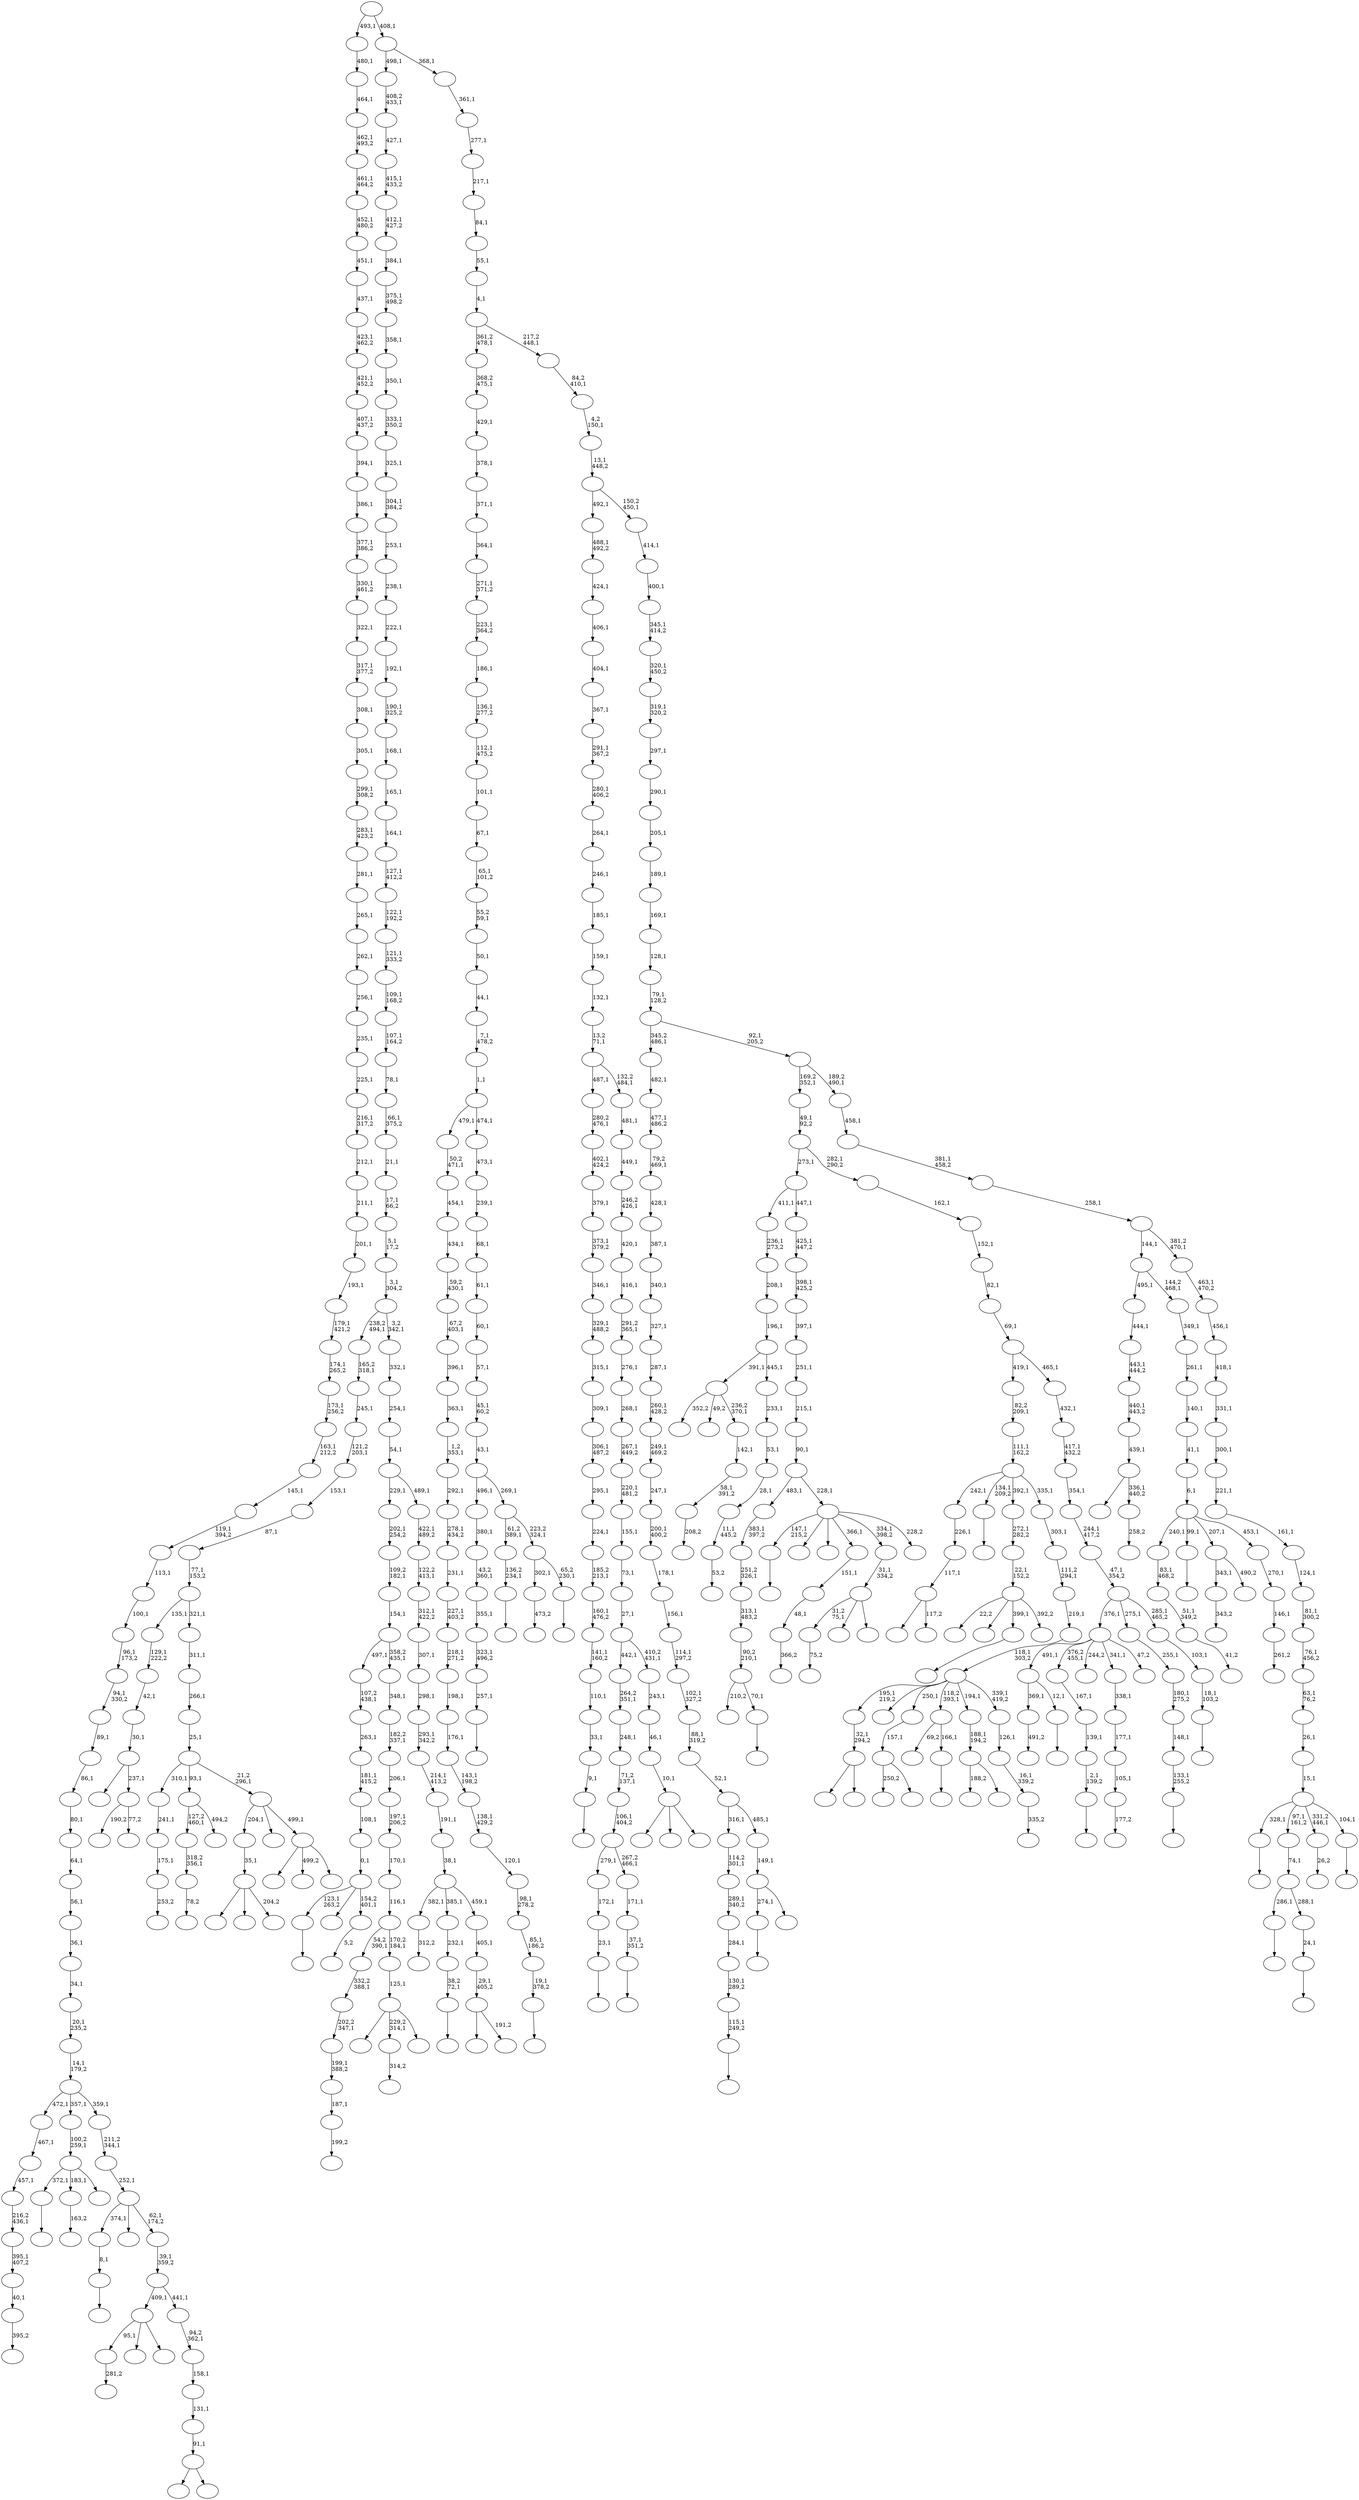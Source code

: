 digraph T {
	600 [label=""]
	599 [label=""]
	598 [label=""]
	597 [label=""]
	596 [label=""]
	595 [label=""]
	594 [label=""]
	593 [label=""]
	592 [label=""]
	591 [label=""]
	590 [label=""]
	589 [label=""]
	588 [label=""]
	587 [label=""]
	586 [label=""]
	585 [label=""]
	584 [label=""]
	583 [label=""]
	582 [label=""]
	581 [label=""]
	580 [label=""]
	579 [label=""]
	578 [label=""]
	577 [label=""]
	576 [label=""]
	575 [label=""]
	574 [label=""]
	573 [label=""]
	572 [label=""]
	571 [label=""]
	570 [label=""]
	569 [label=""]
	568 [label=""]
	567 [label=""]
	566 [label=""]
	565 [label=""]
	564 [label=""]
	563 [label=""]
	562 [label=""]
	561 [label=""]
	560 [label=""]
	559 [label=""]
	558 [label=""]
	557 [label=""]
	556 [label=""]
	555 [label=""]
	554 [label=""]
	553 [label=""]
	552 [label=""]
	551 [label=""]
	550 [label=""]
	549 [label=""]
	548 [label=""]
	547 [label=""]
	546 [label=""]
	545 [label=""]
	544 [label=""]
	543 [label=""]
	542 [label=""]
	541 [label=""]
	540 [label=""]
	539 [label=""]
	538 [label=""]
	537 [label=""]
	536 [label=""]
	535 [label=""]
	534 [label=""]
	533 [label=""]
	532 [label=""]
	531 [label=""]
	530 [label=""]
	529 [label=""]
	528 [label=""]
	527 [label=""]
	526 [label=""]
	525 [label=""]
	524 [label=""]
	523 [label=""]
	522 [label=""]
	521 [label=""]
	520 [label=""]
	519 [label=""]
	518 [label=""]
	517 [label=""]
	516 [label=""]
	515 [label=""]
	514 [label=""]
	513 [label=""]
	512 [label=""]
	511 [label=""]
	510 [label=""]
	509 [label=""]
	508 [label=""]
	507 [label=""]
	506 [label=""]
	505 [label=""]
	504 [label=""]
	503 [label=""]
	502 [label=""]
	501 [label=""]
	500 [label=""]
	499 [label=""]
	498 [label=""]
	497 [label=""]
	496 [label=""]
	495 [label=""]
	494 [label=""]
	493 [label=""]
	492 [label=""]
	491 [label=""]
	490 [label=""]
	489 [label=""]
	488 [label=""]
	487 [label=""]
	486 [label=""]
	485 [label=""]
	484 [label=""]
	483 [label=""]
	482 [label=""]
	481 [label=""]
	480 [label=""]
	479 [label=""]
	478 [label=""]
	477 [label=""]
	476 [label=""]
	475 [label=""]
	474 [label=""]
	473 [label=""]
	472 [label=""]
	471 [label=""]
	470 [label=""]
	469 [label=""]
	468 [label=""]
	467 [label=""]
	466 [label=""]
	465 [label=""]
	464 [label=""]
	463 [label=""]
	462 [label=""]
	461 [label=""]
	460 [label=""]
	459 [label=""]
	458 [label=""]
	457 [label=""]
	456 [label=""]
	455 [label=""]
	454 [label=""]
	453 [label=""]
	452 [label=""]
	451 [label=""]
	450 [label=""]
	449 [label=""]
	448 [label=""]
	447 [label=""]
	446 [label=""]
	445 [label=""]
	444 [label=""]
	443 [label=""]
	442 [label=""]
	441 [label=""]
	440 [label=""]
	439 [label=""]
	438 [label=""]
	437 [label=""]
	436 [label=""]
	435 [label=""]
	434 [label=""]
	433 [label=""]
	432 [label=""]
	431 [label=""]
	430 [label=""]
	429 [label=""]
	428 [label=""]
	427 [label=""]
	426 [label=""]
	425 [label=""]
	424 [label=""]
	423 [label=""]
	422 [label=""]
	421 [label=""]
	420 [label=""]
	419 [label=""]
	418 [label=""]
	417 [label=""]
	416 [label=""]
	415 [label=""]
	414 [label=""]
	413 [label=""]
	412 [label=""]
	411 [label=""]
	410 [label=""]
	409 [label=""]
	408 [label=""]
	407 [label=""]
	406 [label=""]
	405 [label=""]
	404 [label=""]
	403 [label=""]
	402 [label=""]
	401 [label=""]
	400 [label=""]
	399 [label=""]
	398 [label=""]
	397 [label=""]
	396 [label=""]
	395 [label=""]
	394 [label=""]
	393 [label=""]
	392 [label=""]
	391 [label=""]
	390 [label=""]
	389 [label=""]
	388 [label=""]
	387 [label=""]
	386 [label=""]
	385 [label=""]
	384 [label=""]
	383 [label=""]
	382 [label=""]
	381 [label=""]
	380 [label=""]
	379 [label=""]
	378 [label=""]
	377 [label=""]
	376 [label=""]
	375 [label=""]
	374 [label=""]
	373 [label=""]
	372 [label=""]
	371 [label=""]
	370 [label=""]
	369 [label=""]
	368 [label=""]
	367 [label=""]
	366 [label=""]
	365 [label=""]
	364 [label=""]
	363 [label=""]
	362 [label=""]
	361 [label=""]
	360 [label=""]
	359 [label=""]
	358 [label=""]
	357 [label=""]
	356 [label=""]
	355 [label=""]
	354 [label=""]
	353 [label=""]
	352 [label=""]
	351 [label=""]
	350 [label=""]
	349 [label=""]
	348 [label=""]
	347 [label=""]
	346 [label=""]
	345 [label=""]
	344 [label=""]
	343 [label=""]
	342 [label=""]
	341 [label=""]
	340 [label=""]
	339 [label=""]
	338 [label=""]
	337 [label=""]
	336 [label=""]
	335 [label=""]
	334 [label=""]
	333 [label=""]
	332 [label=""]
	331 [label=""]
	330 [label=""]
	329 [label=""]
	328 [label=""]
	327 [label=""]
	326 [label=""]
	325 [label=""]
	324 [label=""]
	323 [label=""]
	322 [label=""]
	321 [label=""]
	320 [label=""]
	319 [label=""]
	318 [label=""]
	317 [label=""]
	316 [label=""]
	315 [label=""]
	314 [label=""]
	313 [label=""]
	312 [label=""]
	311 [label=""]
	310 [label=""]
	309 [label=""]
	308 [label=""]
	307 [label=""]
	306 [label=""]
	305 [label=""]
	304 [label=""]
	303 [label=""]
	302 [label=""]
	301 [label=""]
	300 [label=""]
	299 [label=""]
	298 [label=""]
	297 [label=""]
	296 [label=""]
	295 [label=""]
	294 [label=""]
	293 [label=""]
	292 [label=""]
	291 [label=""]
	290 [label=""]
	289 [label=""]
	288 [label=""]
	287 [label=""]
	286 [label=""]
	285 [label=""]
	284 [label=""]
	283 [label=""]
	282 [label=""]
	281 [label=""]
	280 [label=""]
	279 [label=""]
	278 [label=""]
	277 [label=""]
	276 [label=""]
	275 [label=""]
	274 [label=""]
	273 [label=""]
	272 [label=""]
	271 [label=""]
	270 [label=""]
	269 [label=""]
	268 [label=""]
	267 [label=""]
	266 [label=""]
	265 [label=""]
	264 [label=""]
	263 [label=""]
	262 [label=""]
	261 [label=""]
	260 [label=""]
	259 [label=""]
	258 [label=""]
	257 [label=""]
	256 [label=""]
	255 [label=""]
	254 [label=""]
	253 [label=""]
	252 [label=""]
	251 [label=""]
	250 [label=""]
	249 [label=""]
	248 [label=""]
	247 [label=""]
	246 [label=""]
	245 [label=""]
	244 [label=""]
	243 [label=""]
	242 [label=""]
	241 [label=""]
	240 [label=""]
	239 [label=""]
	238 [label=""]
	237 [label=""]
	236 [label=""]
	235 [label=""]
	234 [label=""]
	233 [label=""]
	232 [label=""]
	231 [label=""]
	230 [label=""]
	229 [label=""]
	228 [label=""]
	227 [label=""]
	226 [label=""]
	225 [label=""]
	224 [label=""]
	223 [label=""]
	222 [label=""]
	221 [label=""]
	220 [label=""]
	219 [label=""]
	218 [label=""]
	217 [label=""]
	216 [label=""]
	215 [label=""]
	214 [label=""]
	213 [label=""]
	212 [label=""]
	211 [label=""]
	210 [label=""]
	209 [label=""]
	208 [label=""]
	207 [label=""]
	206 [label=""]
	205 [label=""]
	204 [label=""]
	203 [label=""]
	202 [label=""]
	201 [label=""]
	200 [label=""]
	199 [label=""]
	198 [label=""]
	197 [label=""]
	196 [label=""]
	195 [label=""]
	194 [label=""]
	193 [label=""]
	192 [label=""]
	191 [label=""]
	190 [label=""]
	189 [label=""]
	188 [label=""]
	187 [label=""]
	186 [label=""]
	185 [label=""]
	184 [label=""]
	183 [label=""]
	182 [label=""]
	181 [label=""]
	180 [label=""]
	179 [label=""]
	178 [label=""]
	177 [label=""]
	176 [label=""]
	175 [label=""]
	174 [label=""]
	173 [label=""]
	172 [label=""]
	171 [label=""]
	170 [label=""]
	169 [label=""]
	168 [label=""]
	167 [label=""]
	166 [label=""]
	165 [label=""]
	164 [label=""]
	163 [label=""]
	162 [label=""]
	161 [label=""]
	160 [label=""]
	159 [label=""]
	158 [label=""]
	157 [label=""]
	156 [label=""]
	155 [label=""]
	154 [label=""]
	153 [label=""]
	152 [label=""]
	151 [label=""]
	150 [label=""]
	149 [label=""]
	148 [label=""]
	147 [label=""]
	146 [label=""]
	145 [label=""]
	144 [label=""]
	143 [label=""]
	142 [label=""]
	141 [label=""]
	140 [label=""]
	139 [label=""]
	138 [label=""]
	137 [label=""]
	136 [label=""]
	135 [label=""]
	134 [label=""]
	133 [label=""]
	132 [label=""]
	131 [label=""]
	130 [label=""]
	129 [label=""]
	128 [label=""]
	127 [label=""]
	126 [label=""]
	125 [label=""]
	124 [label=""]
	123 [label=""]
	122 [label=""]
	121 [label=""]
	120 [label=""]
	119 [label=""]
	118 [label=""]
	117 [label=""]
	116 [label=""]
	115 [label=""]
	114 [label=""]
	113 [label=""]
	112 [label=""]
	111 [label=""]
	110 [label=""]
	109 [label=""]
	108 [label=""]
	107 [label=""]
	106 [label=""]
	105 [label=""]
	104 [label=""]
	103 [label=""]
	102 [label=""]
	101 [label=""]
	100 [label=""]
	99 [label=""]
	98 [label=""]
	97 [label=""]
	96 [label=""]
	95 [label=""]
	94 [label=""]
	93 [label=""]
	92 [label=""]
	91 [label=""]
	90 [label=""]
	89 [label=""]
	88 [label=""]
	87 [label=""]
	86 [label=""]
	85 [label=""]
	84 [label=""]
	83 [label=""]
	82 [label=""]
	81 [label=""]
	80 [label=""]
	79 [label=""]
	78 [label=""]
	77 [label=""]
	76 [label=""]
	75 [label=""]
	74 [label=""]
	73 [label=""]
	72 [label=""]
	71 [label=""]
	70 [label=""]
	69 [label=""]
	68 [label=""]
	67 [label=""]
	66 [label=""]
	65 [label=""]
	64 [label=""]
	63 [label=""]
	62 [label=""]
	61 [label=""]
	60 [label=""]
	59 [label=""]
	58 [label=""]
	57 [label=""]
	56 [label=""]
	55 [label=""]
	54 [label=""]
	53 [label=""]
	52 [label=""]
	51 [label=""]
	50 [label=""]
	49 [label=""]
	48 [label=""]
	47 [label=""]
	46 [label=""]
	45 [label=""]
	44 [label=""]
	43 [label=""]
	42 [label=""]
	41 [label=""]
	40 [label=""]
	39 [label=""]
	38 [label=""]
	37 [label=""]
	36 [label=""]
	35 [label=""]
	34 [label=""]
	33 [label=""]
	32 [label=""]
	31 [label=""]
	30 [label=""]
	29 [label=""]
	28 [label=""]
	27 [label=""]
	26 [label=""]
	25 [label=""]
	24 [label=""]
	23 [label=""]
	22 [label=""]
	21 [label=""]
	20 [label=""]
	19 [label=""]
	18 [label=""]
	17 [label=""]
	16 [label=""]
	15 [label=""]
	14 [label=""]
	13 [label=""]
	12 [label=""]
	11 [label=""]
	10 [label=""]
	9 [label=""]
	8 [label=""]
	7 [label=""]
	6 [label=""]
	5 [label=""]
	4 [label=""]
	3 [label=""]
	2 [label=""]
	1 [label=""]
	0 [label=""]
	599 -> 600 [label=""]
	597 -> 598 [label=""]
	595 -> 596 [label="281,2"]
	591 -> 592 [label="75,2"]
	588 -> 589 [label=""]
	584 -> 585 [label="312,2"]
	579 -> 580 [label=""]
	577 -> 578 [label="208,2"]
	576 -> 577 [label="58,1\n391,2"]
	575 -> 576 [label="142,1"]
	574 -> 593 [label="352,2"]
	574 -> 581 [label="49,2"]
	574 -> 575 [label="236,2\n370,1"]
	572 -> 573 [label=""]
	571 -> 572 [label="8,1"]
	568 -> 569 [label="253,2"]
	567 -> 568 [label="175,1"]
	566 -> 567 [label="241,1"]
	563 -> 564 [label=""]
	560 -> 561 [label=""]
	559 -> 560 [label="9,1"]
	558 -> 559 [label="33,1"]
	557 -> 558 [label="110,1"]
	556 -> 557 [label="141,1\n160,2"]
	555 -> 556 [label="160,1\n476,2"]
	554 -> 555 [label="185,2\n213,1"]
	553 -> 554 [label="224,1"]
	552 -> 553 [label="295,1"]
	551 -> 552 [label="306,1\n487,2"]
	550 -> 551 [label="309,1"]
	549 -> 550 [label="315,1"]
	548 -> 549 [label="329,1\n488,2"]
	547 -> 548 [label="346,1"]
	546 -> 547 [label="373,1\n379,2"]
	545 -> 546 [label="379,1"]
	544 -> 545 [label="402,1\n424,2"]
	543 -> 544 [label="280,2\n476,1"]
	541 -> 542 [label=""]
	540 -> 541 [label="257,1"]
	539 -> 540 [label="323,1\n496,2"]
	538 -> 539 [label="355,1"]
	537 -> 538 [label="43,2\n360,1"]
	536 -> 537 [label="380,1"]
	533 -> 534 [label=""]
	532 -> 533 [label="136,2\n234,1"]
	530 -> 531 [label=""]
	528 -> 586 [label=""]
	528 -> 529 [label="117,2"]
	527 -> 528 [label="117,1"]
	526 -> 527 [label="226,1"]
	524 -> 525 [label="491,2"]
	522 -> 523 [label=""]
	521 -> 524 [label="369,1"]
	521 -> 522 [label="12,1"]
	517 -> 518 [label=""]
	516 -> 517 [label="24,1"]
	515 -> 588 [label="286,1"]
	515 -> 516 [label="288,1"]
	514 -> 515 [label="74,1"]
	511 -> 570 [label=""]
	511 -> 512 [label=""]
	510 -> 511 [label="32,1\n294,2"]
	507 -> 508 [label="163,2"]
	504 -> 505 [label="78,2"]
	503 -> 504 [label="318,2\n356,1"]
	500 -> 501 [label="41,2"]
	499 -> 500 [label="51,1\n349,2"]
	498 -> 499 [label="83,1\n468,2"]
	495 -> 496 [label="473,2"]
	493 -> 494 [label=""]
	492 -> 493 [label="2,1\n139,2"]
	491 -> 492 [label="139,1"]
	490 -> 491 [label="167,1"]
	487 -> 488 [label=""]
	485 -> 486 [label=""]
	484 -> 485 [label="23,1"]
	483 -> 484 [label="172,1"]
	481 -> 482 [label=""]
	479 -> 520 [label=""]
	479 -> 513 [label=""]
	479 -> 480 [label="204,2"]
	478 -> 479 [label="35,1"]
	476 -> 583 [label="250,2"]
	476 -> 477 [label=""]
	475 -> 476 [label="157,1"]
	473 -> 474 [label=""]
	472 -> 473 [label="38,2\n72,1"]
	471 -> 472 [label="232,1"]
	468 -> 469 [label=""]
	467 -> 468 [label="19,1\n378,2"]
	466 -> 467 [label="85,1\n186,2"]
	465 -> 466 [label="98,1\n278,2"]
	464 -> 465 [label="120,1"]
	463 -> 464 [label="138,1\n429,2"]
	462 -> 463 [label="143,1\n198,2"]
	461 -> 462 [label="176,1"]
	460 -> 461 [label="198,1"]
	459 -> 460 [label="218,1\n271,2"]
	458 -> 459 [label="227,1\n403,2"]
	457 -> 458 [label="231,1"]
	456 -> 457 [label="278,1\n434,2"]
	455 -> 456 [label="292,1"]
	454 -> 455 [label="1,2\n353,1"]
	453 -> 454 [label="363,1"]
	452 -> 453 [label="396,1"]
	451 -> 452 [label="67,2\n403,1"]
	450 -> 451 [label="59,2\n430,1"]
	449 -> 450 [label="434,1"]
	448 -> 449 [label="454,1"]
	447 -> 448 [label="50,2\n471,1"]
	444 -> 445 [label="314,2"]
	441 -> 442 [label="395,2"]
	440 -> 441 [label="40,1"]
	439 -> 440 [label="395,1\n407,2"]
	438 -> 439 [label="216,2\n436,1"]
	437 -> 438 [label="457,1"]
	436 -> 437 [label="467,1"]
	434 -> 590 [label="190,2"]
	434 -> 435 [label="77,2"]
	433 -> 489 [label=""]
	433 -> 434 [label="237,1"]
	432 -> 433 [label="30,1"]
	431 -> 432 [label="42,1"]
	430 -> 431 [label="129,1\n222,2"]
	428 -> 595 [label="95,1"]
	428 -> 562 [label=""]
	428 -> 429 [label=""]
	425 -> 426 [label="343,2"]
	423 -> 424 [label="5,2"]
	422 -> 563 [label="123,1\n263,2"]
	422 -> 519 [label=""]
	422 -> 423 [label="154,2\n401,1"]
	421 -> 422 [label="0,1"]
	420 -> 421 [label="108,1"]
	419 -> 420 [label="181,1\n415,2"]
	418 -> 419 [label="263,1"]
	417 -> 418 [label="107,2\n438,1"]
	414 -> 415 [label="53,2"]
	413 -> 414 [label="11,1\n445,2"]
	412 -> 413 [label="28,1"]
	411 -> 412 [label="53,1"]
	410 -> 411 [label="233,1"]
	409 -> 574 [label="391,1"]
	409 -> 410 [label="445,1"]
	408 -> 409 [label="196,1"]
	407 -> 408 [label="208,1"]
	406 -> 407 [label="236,1\n273,2"]
	404 -> 405 [label=""]
	403 -> 404 [label="37,1\n351,2"]
	402 -> 403 [label="171,1"]
	401 -> 483 [label="279,1"]
	401 -> 402 [label="267,2\n466,1"]
	400 -> 401 [label="106,1\n404,2"]
	399 -> 400 [label="71,2\n137,1"]
	398 -> 399 [label="248,1"]
	397 -> 398 [label="264,2\n351,1"]
	394 -> 395 [label="26,2"]
	390 -> 425 [label="343,1"]
	390 -> 391 [label="490,2"]
	388 -> 389 [label=""]
	387 -> 506 [label="69,2"]
	387 -> 388 [label="166,1"]
	385 -> 386 [label="199,2"]
	384 -> 385 [label="187,1"]
	383 -> 384 [label="199,1\n388,2"]
	382 -> 383 [label="202,2\n347,1"]
	381 -> 382 [label="332,2\n388,1"]
	379 -> 380 [label=""]
	378 -> 470 [label="210,2"]
	378 -> 379 [label="70,1"]
	377 -> 378 [label="90,2\n210,1"]
	376 -> 377 [label="313,1\n483,2"]
	375 -> 376 [label="251,2\n326,1"]
	374 -> 375 [label="383,1\n397,2"]
	372 -> 373 [label=""]
	371 -> 495 [label="302,1"]
	371 -> 372 [label="65,2\n230,1"]
	370 -> 532 [label="61,2\n389,1"]
	370 -> 371 [label="223,2\n324,1"]
	369 -> 536 [label="496,1"]
	369 -> 370 [label="269,1"]
	368 -> 369 [label="43,1"]
	367 -> 368 [label="45,1\n60,2"]
	366 -> 367 [label="57,1"]
	365 -> 366 [label="60,1"]
	364 -> 365 [label="61,1"]
	363 -> 364 [label="68,1"]
	362 -> 363 [label="239,1"]
	361 -> 362 [label="473,1"]
	360 -> 447 [label="479,1"]
	360 -> 361 [label="474,1"]
	359 -> 360 [label="1,1"]
	358 -> 359 [label="7,1\n478,2"]
	357 -> 358 [label="44,1"]
	356 -> 357 [label="50,1"]
	355 -> 356 [label="55,2\n59,1"]
	354 -> 355 [label="65,1\n101,2"]
	353 -> 354 [label="67,1"]
	352 -> 353 [label="101,1"]
	351 -> 352 [label="112,1\n475,2"]
	350 -> 351 [label="136,1\n277,2"]
	349 -> 350 [label="186,1"]
	348 -> 349 [label="223,1\n364,2"]
	347 -> 348 [label="271,1\n371,2"]
	346 -> 347 [label="364,1"]
	345 -> 346 [label="371,1"]
	344 -> 345 [label="378,1"]
	343 -> 344 [label="429,1"]
	342 -> 343 [label="368,2\n475,1"]
	339 -> 340 [label="366,2"]
	338 -> 339 [label="48,1"]
	337 -> 338 [label="151,1"]
	335 -> 336 [label=""]
	334 -> 335 [label="115,1\n249,2"]
	333 -> 334 [label="130,1\n289,2"]
	332 -> 333 [label="284,1"]
	331 -> 332 [label="289,1\n340,2"]
	330 -> 331 [label="114,2\n301,1"]
	328 -> 579 [label="372,1"]
	328 -> 507 [label="183,1"]
	328 -> 329 [label=""]
	327 -> 328 [label="100,2\n259,1"]
	325 -> 446 [label=""]
	325 -> 444 [label="229,2\n314,1"]
	325 -> 326 [label=""]
	324 -> 325 [label="125,1"]
	323 -> 381 [label="54,2\n390,1"]
	323 -> 324 [label="170,2\n184,1"]
	322 -> 323 [label="116,1"]
	321 -> 322 [label="170,1"]
	320 -> 321 [label="197,1\n206,2"]
	319 -> 320 [label="206,1"]
	318 -> 319 [label="182,2\n337,1"]
	317 -> 318 [label="348,1"]
	316 -> 417 [label="497,1"]
	316 -> 317 [label="358,2\n435,1"]
	315 -> 316 [label="154,1"]
	314 -> 315 [label="109,2\n182,1"]
	313 -> 314 [label="202,1\n254,2"]
	311 -> 312 [label="177,2"]
	310 -> 311 [label="105,1"]
	309 -> 310 [label="177,1"]
	308 -> 309 [label="338,1"]
	305 -> 306 [label=""]
	303 -> 304 [label="258,2"]
	302 -> 341 [label=""]
	302 -> 303 [label="336,1\n440,2"]
	301 -> 302 [label="439,1"]
	300 -> 301 [label="440,1\n443,2"]
	299 -> 300 [label="443,1\n444,2"]
	298 -> 299 [label="444,1"]
	296 -> 503 [label="127,2\n460,1"]
	296 -> 297 [label="494,2"]
	294 -> 530 [label="274,1"]
	294 -> 295 [label=""]
	293 -> 294 [label="149,1"]
	292 -> 330 [label="316,1"]
	292 -> 293 [label="485,1"]
	291 -> 292 [label="52,1"]
	290 -> 291 [label="88,1\n319,2"]
	289 -> 290 [label="102,1\n327,2"]
	288 -> 289 [label="114,1\n297,2"]
	287 -> 288 [label="156,1"]
	286 -> 287 [label="178,1"]
	285 -> 286 [label="200,1\n400,2"]
	284 -> 285 [label="247,1"]
	283 -> 284 [label="249,1\n469,2"]
	282 -> 283 [label="260,1\n428,2"]
	281 -> 282 [label="287,1"]
	280 -> 281 [label="327,1"]
	279 -> 280 [label="340,1"]
	278 -> 279 [label="387,1"]
	277 -> 278 [label="428,1"]
	276 -> 277 [label="79,2\n469,1"]
	275 -> 276 [label="477,1\n486,2"]
	274 -> 275 [label="482,1"]
	272 -> 427 [label=""]
	272 -> 307 [label="499,2"]
	272 -> 273 [label=""]
	271 -> 478 [label="204,1"]
	271 -> 416 [label=""]
	271 -> 272 [label="499,1"]
	270 -> 566 [label="310,1"]
	270 -> 296 [label="93,1"]
	270 -> 271 [label="21,2\n296,1"]
	269 -> 270 [label="25,1"]
	268 -> 269 [label="266,1"]
	267 -> 268 [label="311,1"]
	266 -> 430 [label="135,1"]
	266 -> 267 [label="321,1"]
	265 -> 266 [label="77,1\n153,2"]
	264 -> 265 [label="87,1"]
	263 -> 264 [label="153,1"]
	262 -> 263 [label="121,2\n203,1"]
	261 -> 262 [label="245,1"]
	260 -> 261 [label="165,2\n318,1"]
	258 -> 594 [label="22,2"]
	258 -> 393 [label=""]
	258 -> 305 [label="399,1"]
	258 -> 259 [label="392,2"]
	257 -> 258 [label="22,1\n152,2"]
	256 -> 257 [label="272,1\n282,2"]
	254 -> 591 [label="31,2\n75,1"]
	254 -> 396 [label=""]
	254 -> 255 [label=""]
	253 -> 254 [label="31,1\n334,2"]
	251 -> 252 [label="261,2"]
	250 -> 251 [label="146,1"]
	249 -> 250 [label="270,1"]
	248 -> 498 [label="240,1"]
	248 -> 481 [label="99,1"]
	248 -> 390 [label="207,1"]
	248 -> 249 [label="453,1"]
	247 -> 248 [label="6,1"]
	246 -> 247 [label="41,1"]
	245 -> 246 [label="140,1"]
	244 -> 245 [label="261,1"]
	243 -> 244 [label="349,1"]
	242 -> 298 [label="495,1"]
	242 -> 243 [label="144,2\n468,1"]
	240 -> 599 [label="147,1\n215,2"]
	240 -> 582 [label=""]
	240 -> 565 [label=""]
	240 -> 337 [label="366,1"]
	240 -> 253 [label="334,1\n398,2"]
	240 -> 241 [label="228,2"]
	239 -> 374 [label="483,1"]
	239 -> 240 [label="228,1"]
	238 -> 239 [label="90,1"]
	237 -> 238 [label="215,1"]
	236 -> 237 [label="251,1"]
	235 -> 236 [label="397,1"]
	234 -> 235 [label="398,1\n425,2"]
	233 -> 234 [label="425,1\n447,2"]
	232 -> 406 [label="411,1"]
	232 -> 233 [label="447,1"]
	230 -> 587 [label="188,2"]
	230 -> 231 [label=""]
	229 -> 230 [label="188,1\n194,2"]
	227 -> 228 [label="335,2"]
	226 -> 227 [label="16,1\n339,2"]
	225 -> 226 [label="126,1"]
	224 -> 510 [label="195,1\n219,2"]
	224 -> 497 [label=""]
	224 -> 475 [label="250,1"]
	224 -> 387 [label="118,2\n393,1"]
	224 -> 229 [label="194,1"]
	224 -> 225 [label="339,1\n419,2"]
	223 -> 224 [label="118,1\n303,2"]
	222 -> 223 [label="219,1"]
	221 -> 222 [label="111,2\n294,1"]
	220 -> 221 [label="303,1"]
	219 -> 526 [label="242,1"]
	219 -> 487 [label="134,1\n209,2"]
	219 -> 256 [label="392,1"]
	219 -> 220 [label="335,1"]
	218 -> 219 [label="111,1\n162,2"]
	217 -> 218 [label="82,2\n209,1"]
	215 -> 521 [label="491,1"]
	215 -> 490 [label="376,2\n455,1"]
	215 -> 392 [label="244,2"]
	215 -> 308 [label="341,1"]
	215 -> 216 [label="47,2"]
	212 -> 213 [label=""]
	211 -> 212 [label="133,1\n255,2"]
	210 -> 211 [label="148,1"]
	209 -> 210 [label="180,1\n275,2"]
	208 -> 209 [label="255,1"]
	206 -> 207 [label=""]
	205 -> 206 [label="18,1\n103,2"]
	204 -> 205 [label="103,1"]
	203 -> 215 [label="376,1"]
	203 -> 208 [label="275,1"]
	203 -> 204 [label="285,1\n465,2"]
	202 -> 203 [label="47,1\n354,2"]
	201 -> 202 [label="244,1\n417,2"]
	200 -> 201 [label="354,1"]
	199 -> 200 [label="417,1\n432,2"]
	198 -> 199 [label="432,1"]
	197 -> 217 [label="419,1"]
	197 -> 198 [label="465,1"]
	196 -> 197 [label="69,1"]
	195 -> 196 [label="82,1"]
	194 -> 195 [label="152,1"]
	193 -> 194 [label="162,1"]
	192 -> 232 [label="273,1"]
	192 -> 193 [label="282,1\n290,2"]
	191 -> 192 [label="49,1\n92,2"]
	189 -> 535 [label=""]
	189 -> 502 [label=""]
	189 -> 190 [label=""]
	188 -> 189 [label="10,1"]
	187 -> 188 [label="46,1"]
	186 -> 187 [label="243,1"]
	185 -> 397 [label="442,1"]
	185 -> 186 [label="410,2\n431,1"]
	184 -> 185 [label="27,1"]
	183 -> 184 [label="73,1"]
	182 -> 183 [label="155,1"]
	181 -> 182 [label="220,1\n481,2"]
	180 -> 181 [label="267,1\n449,2"]
	179 -> 180 [label="268,1"]
	178 -> 179 [label="276,1"]
	177 -> 178 [label="291,2\n365,1"]
	176 -> 177 [label="416,1"]
	175 -> 176 [label="420,1"]
	174 -> 175 [label="246,2\n426,1"]
	173 -> 174 [label="449,1"]
	172 -> 173 [label="481,1"]
	171 -> 543 [label="487,1"]
	171 -> 172 [label="132,2\n484,1"]
	170 -> 171 [label="13,2\n71,1"]
	169 -> 170 [label="132,1"]
	168 -> 169 [label="159,1"]
	167 -> 168 [label="185,1"]
	166 -> 167 [label="246,1"]
	165 -> 166 [label="264,1"]
	164 -> 165 [label="280,1\n406,2"]
	163 -> 164 [label="291,1\n367,2"]
	162 -> 163 [label="367,1"]
	161 -> 162 [label="404,1"]
	160 -> 161 [label="406,1"]
	159 -> 160 [label="424,1"]
	158 -> 159 [label="488,1\n492,2"]
	156 -> 443 [label=""]
	156 -> 157 [label=""]
	155 -> 156 [label="91,1"]
	154 -> 155 [label="131,1"]
	153 -> 154 [label="158,1"]
	152 -> 153 [label="94,2\n362,1"]
	151 -> 428 [label="409,1"]
	151 -> 152 [label="441,1"]
	150 -> 151 [label="39,1\n359,2"]
	149 -> 571 [label="374,1"]
	149 -> 214 [label=""]
	149 -> 150 [label="62,1\n174,2"]
	148 -> 149 [label="252,1"]
	147 -> 148 [label="211,2\n344,1"]
	146 -> 436 [label="472,1"]
	146 -> 327 [label="357,1"]
	146 -> 147 [label="359,1"]
	145 -> 146 [label="14,1\n179,2"]
	144 -> 145 [label="20,1\n235,2"]
	143 -> 144 [label="34,1"]
	142 -> 143 [label="36,1"]
	141 -> 142 [label="56,1"]
	140 -> 141 [label="64,1"]
	139 -> 140 [label="80,1"]
	138 -> 139 [label="86,1"]
	137 -> 138 [label="89,1"]
	136 -> 137 [label="94,1\n330,2"]
	135 -> 136 [label="96,1\n173,2"]
	134 -> 135 [label="100,1"]
	133 -> 134 [label="113,1"]
	132 -> 133 [label="119,1\n394,2"]
	131 -> 132 [label="145,1"]
	130 -> 131 [label="163,1\n212,2"]
	129 -> 130 [label="173,1\n256,2"]
	128 -> 129 [label="174,1\n265,2"]
	127 -> 128 [label="179,1\n421,2"]
	126 -> 127 [label="193,1"]
	125 -> 126 [label="201,1"]
	124 -> 125 [label="211,1"]
	123 -> 124 [label="212,1"]
	122 -> 123 [label="216,1\n317,2"]
	121 -> 122 [label="225,1"]
	120 -> 121 [label="235,1"]
	119 -> 120 [label="256,1"]
	118 -> 119 [label="262,1"]
	117 -> 118 [label="265,1"]
	116 -> 117 [label="281,1"]
	115 -> 116 [label="283,1\n423,2"]
	114 -> 115 [label="299,1\n308,2"]
	113 -> 114 [label="305,1"]
	112 -> 113 [label="308,1"]
	111 -> 112 [label="317,1\n377,2"]
	110 -> 111 [label="322,1"]
	109 -> 110 [label="330,1\n461,2"]
	108 -> 109 [label="377,1\n386,2"]
	107 -> 108 [label="386,1"]
	106 -> 107 [label="394,1"]
	105 -> 106 [label="407,1\n437,2"]
	104 -> 105 [label="421,1\n452,2"]
	103 -> 104 [label="423,1\n462,2"]
	102 -> 103 [label="437,1"]
	101 -> 102 [label="451,1"]
	100 -> 101 [label="452,1\n480,2"]
	99 -> 100 [label="461,1\n464,2"]
	98 -> 99 [label="462,1\n493,2"]
	97 -> 98 [label="464,1"]
	96 -> 97 [label="480,1"]
	94 -> 509 [label=""]
	94 -> 95 [label="191,2"]
	93 -> 94 [label="29,1\n405,2"]
	92 -> 93 [label="405,1"]
	91 -> 584 [label="382,1"]
	91 -> 471 [label="385,1"]
	91 -> 92 [label="459,1"]
	90 -> 91 [label="38,1"]
	89 -> 90 [label="191,1"]
	88 -> 89 [label="214,1\n413,2"]
	87 -> 88 [label="293,1\n342,2"]
	86 -> 87 [label="298,1"]
	85 -> 86 [label="307,1"]
	84 -> 85 [label="312,1\n422,2"]
	83 -> 84 [label="122,2\n413,1"]
	82 -> 83 [label="422,1\n489,2"]
	81 -> 313 [label="229,1"]
	81 -> 82 [label="489,1"]
	80 -> 81 [label="54,1"]
	79 -> 80 [label="254,1"]
	78 -> 79 [label="332,1"]
	77 -> 260 [label="238,2\n494,1"]
	77 -> 78 [label="3,2\n342,1"]
	76 -> 77 [label="3,1\n304,2"]
	75 -> 76 [label="5,1\n17,2"]
	74 -> 75 [label="17,1\n66,2"]
	73 -> 74 [label="21,1"]
	72 -> 73 [label="66,1\n375,2"]
	71 -> 72 [label="78,1"]
	70 -> 71 [label="107,1\n164,2"]
	69 -> 70 [label="109,1\n168,2"]
	68 -> 69 [label="121,1\n333,2"]
	67 -> 68 [label="122,1\n192,2"]
	66 -> 67 [label="127,1\n412,2"]
	65 -> 66 [label="164,1"]
	64 -> 65 [label="165,1"]
	63 -> 64 [label="168,1"]
	62 -> 63 [label="190,1\n325,2"]
	61 -> 62 [label="192,1"]
	60 -> 61 [label="222,1"]
	59 -> 60 [label="238,1"]
	58 -> 59 [label="253,1"]
	57 -> 58 [label="304,1\n384,2"]
	56 -> 57 [label="325,1"]
	55 -> 56 [label="333,1\n350,2"]
	54 -> 55 [label="350,1"]
	53 -> 54 [label="358,1"]
	52 -> 53 [label="375,1\n498,2"]
	51 -> 52 [label="384,1"]
	50 -> 51 [label="412,1\n427,2"]
	49 -> 50 [label="415,1\n433,2"]
	48 -> 49 [label="427,1"]
	47 -> 48 [label="408,2\n433,1"]
	45 -> 46 [label=""]
	44 -> 597 [label="328,1"]
	44 -> 514 [label="97,1\n161,2"]
	44 -> 394 [label="331,2\n446,1"]
	44 -> 45 [label="104,1"]
	43 -> 44 [label="15,1"]
	42 -> 43 [label="26,1"]
	41 -> 42 [label="63,1\n76,2"]
	40 -> 41 [label="76,1\n456,2"]
	39 -> 40 [label="81,1\n300,2"]
	38 -> 39 [label="124,1"]
	37 -> 38 [label="161,1"]
	36 -> 37 [label="221,1"]
	35 -> 36 [label="300,1"]
	34 -> 35 [label="331,1"]
	33 -> 34 [label="418,1"]
	32 -> 33 [label="456,1"]
	31 -> 32 [label="463,1\n470,2"]
	30 -> 242 [label="144,1"]
	30 -> 31 [label="381,2\n470,1"]
	29 -> 30 [label="258,1"]
	28 -> 29 [label="381,1\n458,2"]
	27 -> 28 [label="458,1"]
	26 -> 191 [label="169,2\n352,1"]
	26 -> 27 [label="189,2\n490,1"]
	25 -> 274 [label="345,2\n486,1"]
	25 -> 26 [label="92,1\n205,2"]
	24 -> 25 [label="79,1\n128,2"]
	23 -> 24 [label="128,1"]
	22 -> 23 [label="169,1"]
	21 -> 22 [label="189,1"]
	20 -> 21 [label="205,1"]
	19 -> 20 [label="290,1"]
	18 -> 19 [label="297,1"]
	17 -> 18 [label="319,1\n320,2"]
	16 -> 17 [label="320,1\n450,2"]
	15 -> 16 [label="345,1\n414,2"]
	14 -> 15 [label="400,1"]
	13 -> 14 [label="414,1"]
	12 -> 158 [label="492,1"]
	12 -> 13 [label="150,2\n450,1"]
	11 -> 12 [label="13,1\n448,2"]
	10 -> 11 [label="4,2\n150,1"]
	9 -> 10 [label="84,2\n410,1"]
	8 -> 342 [label="361,2\n478,1"]
	8 -> 9 [label="217,2\n448,1"]
	7 -> 8 [label="4,1"]
	6 -> 7 [label="55,1"]
	5 -> 6 [label="84,1"]
	4 -> 5 [label="217,1"]
	3 -> 4 [label="277,1"]
	2 -> 3 [label="361,1"]
	1 -> 47 [label="498,1"]
	1 -> 2 [label="368,1"]
	0 -> 96 [label="493,1"]
	0 -> 1 [label="408,1"]
}
